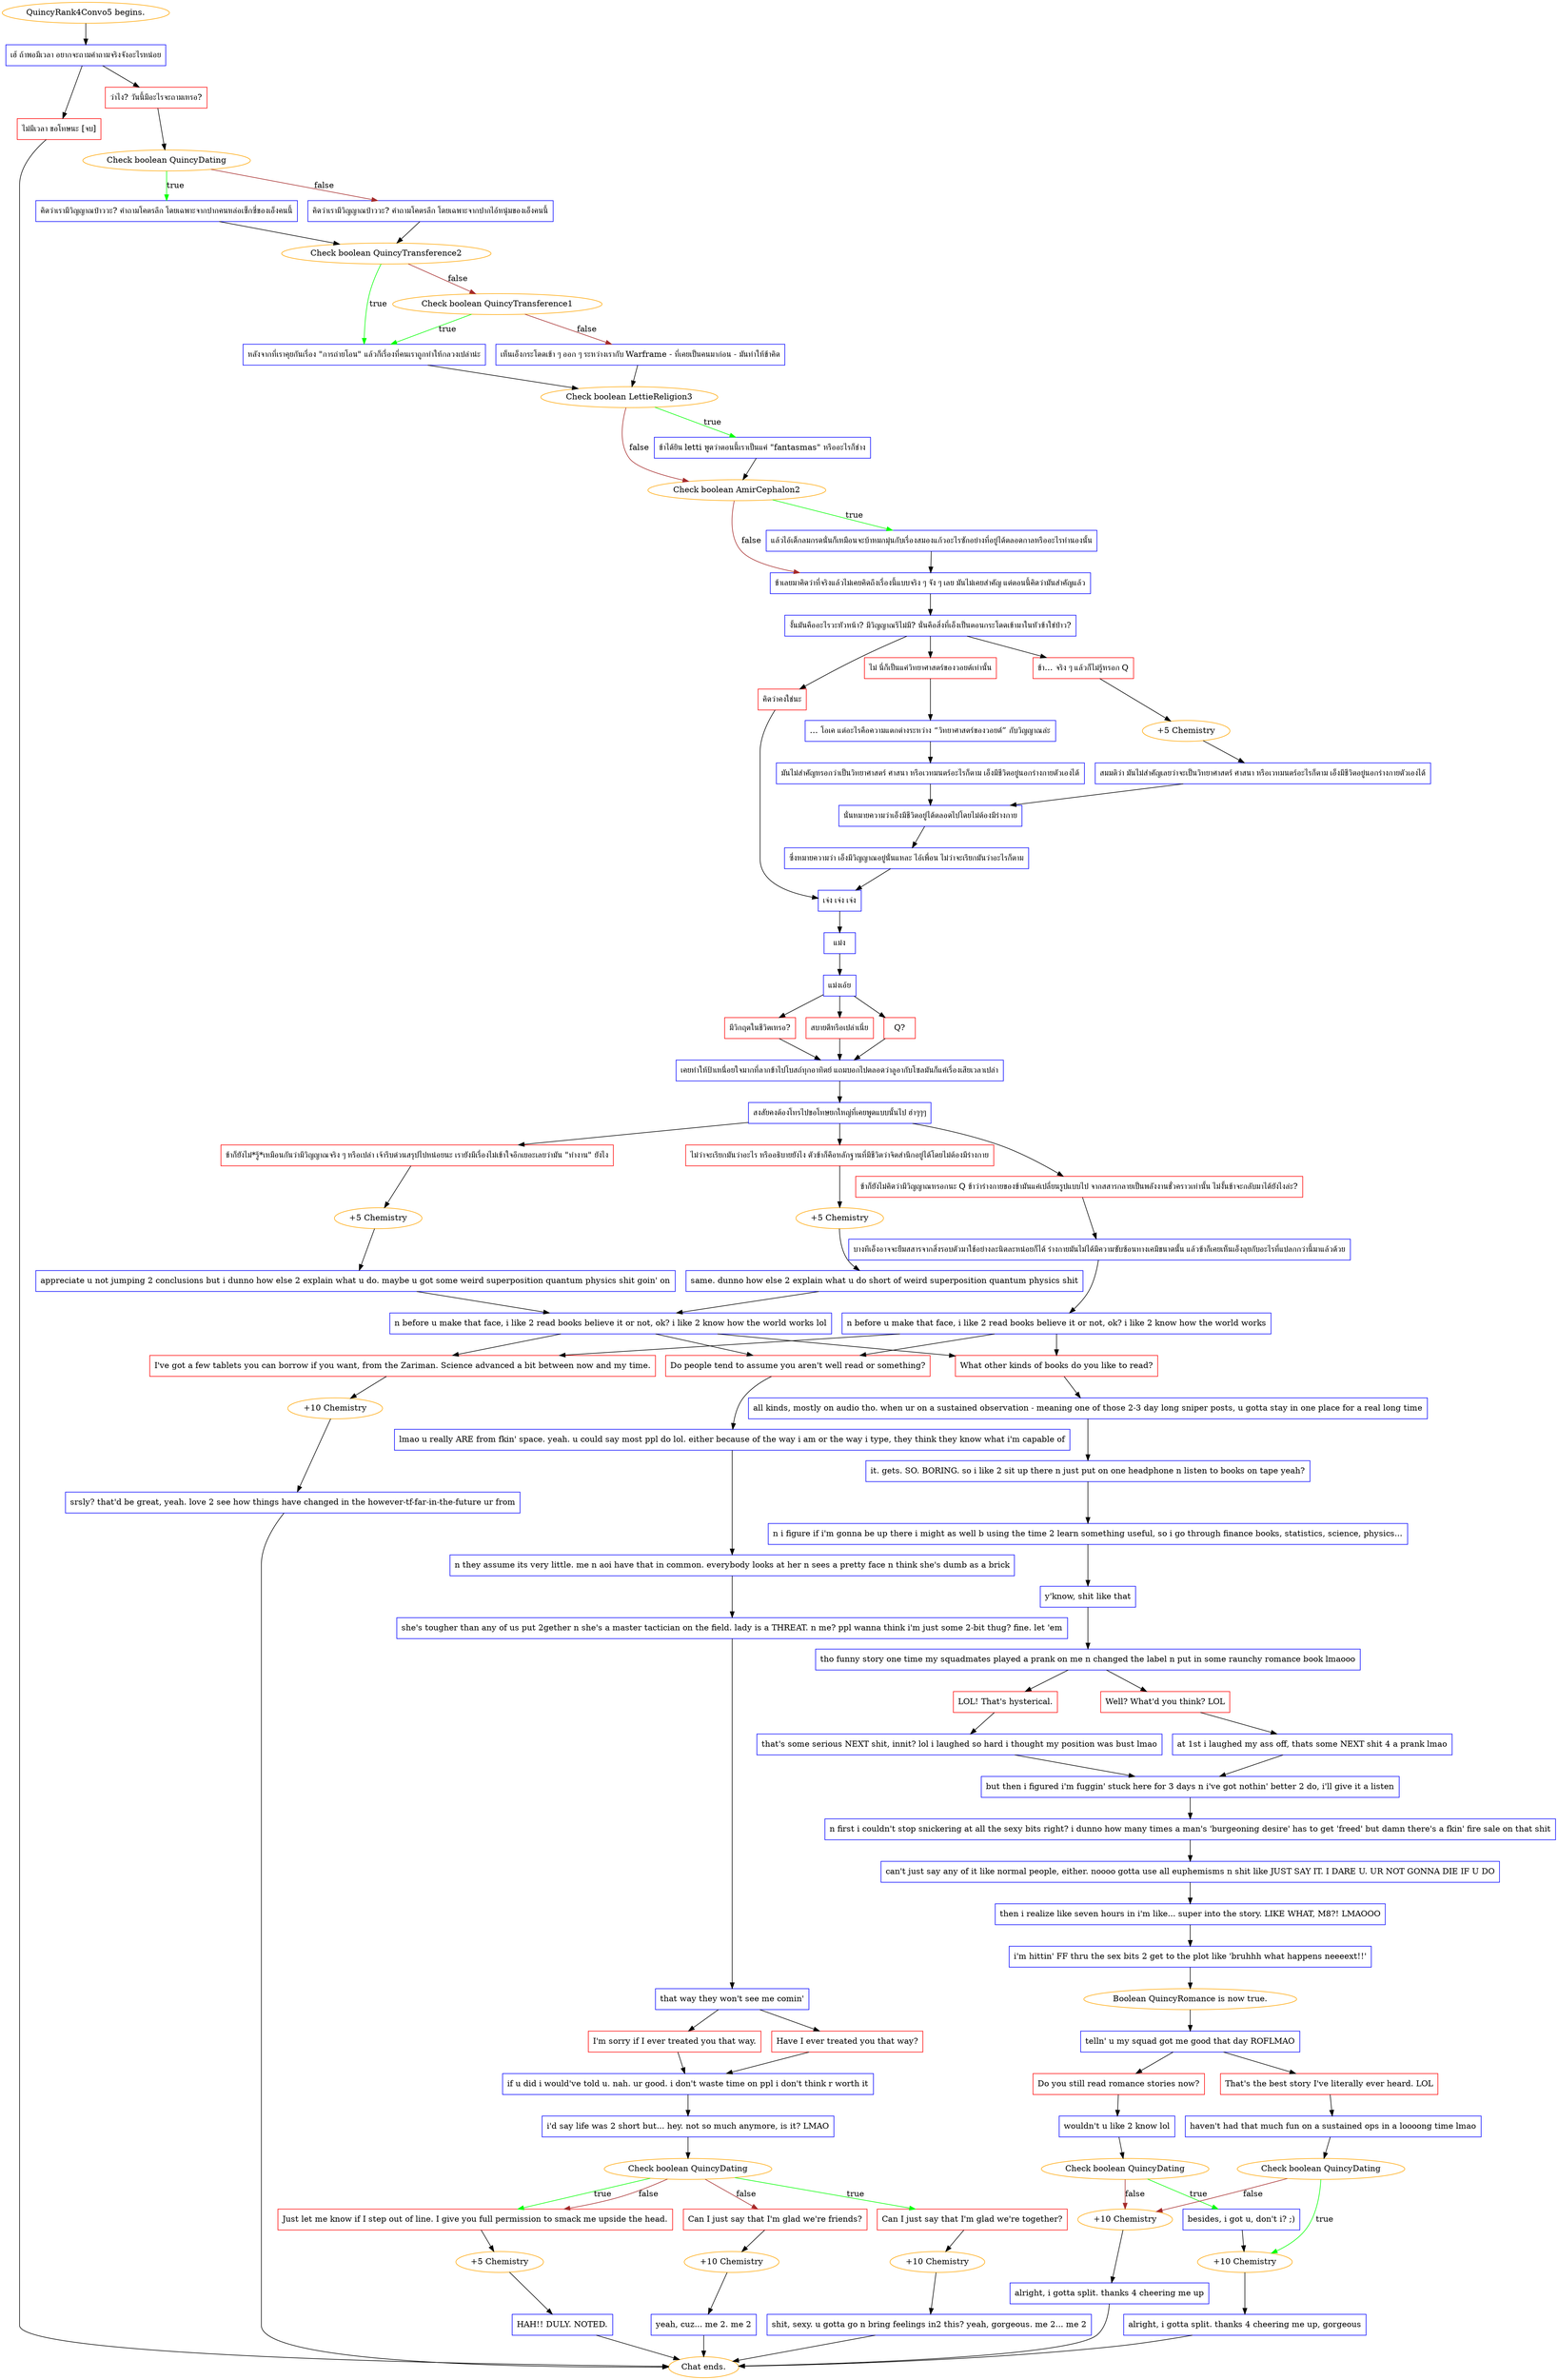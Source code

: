 digraph {
	"QuincyRank4Convo5 begins." [color=orange];
		"QuincyRank4Convo5 begins." -> j1200677960;
	j1200677960 [label="เฮ้ ถ้าพอมีเวลา อยากจะถามคำถามจริงจังอะไรหน่อย",shape=box,color=blue];
		j1200677960 -> j2375389717;
		j1200677960 -> j3150954709;
	j2375389717 [label="ว่าไง? วันนี้มีอะไรจะถามเหรอ?",shape=box,color=red];
		j2375389717 -> j2766287080;
	j3150954709 [label="ไม่มีเวลา ขอโทษนะ [จบ]",shape=box,color=red];
		j3150954709 -> "Chat ends.";
	j2766287080 [label="Check boolean QuincyDating",color=orange];
		j2766287080 -> j4221484013 [label=true,color=green];
		j2766287080 -> j2600560999 [label=false,color=brown];
	"Chat ends." [color=orange];
	j4221484013 [label="คิดว่าเรามีวิญญาณป่าววะ? คำถามโคตรลึก โดยเฉพาะจากปากคนหล่อเซ็กซี่ของเอ็งคนนี้",shape=box,color=blue];
		j4221484013 -> j326257790;
	j2600560999 [label="คิดว่าเรามีวิญญาณป่าววะ? คำถามโคตรลึก โดยเฉพาะจากปากไอ้หนุ่มของเอ็งคนนี้",shape=box,color=blue];
		j2600560999 -> j326257790;
	j326257790 [label="Check boolean QuincyTransference2",color=orange];
		j326257790 -> j2912159964 [label=true,color=green];
		j326257790 -> j612349731 [label=false,color=brown];
	j2912159964 [label="หลังจากที่เราคุยกันเรื่อง \"การถ่ายโอน\" แล้วก็เรื่องที่คนเราถูกทำให้กลวงเปล่าน่ะ",shape=box,color=blue];
		j2912159964 -> j2577201681;
	j612349731 [label="Check boolean QuincyTransference1",color=orange];
		j612349731 -> j2912159964 [label=true,color=green];
		j612349731 -> j2599179468 [label=false,color=brown];
	j2577201681 [label="Check boolean LettieReligion3",color=orange];
		j2577201681 -> j1598058097 [label=true,color=green];
		j2577201681 -> j3776885986 [label=false,color=brown];
	j2599179468 [label="เห็นเอ็งกระโดดเข้า ๆ ออก ๆ ระหว่างเรากับ Warframe - ที่เคยเป็นคนมาก่อน - มันทำให้ข้าคิด",shape=box,color=blue];
		j2599179468 -> j2577201681;
	j1598058097 [label="ข้าได้ยิน letti พูดว่าตอนนี้เราเป็นแค่ \"fantasmas\" หรืออะไรก็ช่าง",shape=box,color=blue];
		j1598058097 -> j3776885986;
	j3776885986 [label="Check boolean AmirCephalon2",color=orange];
		j3776885986 -> j586483832 [label=true,color=green];
		j3776885986 -> j2515037246 [label=false,color=brown];
	j586483832 [label="แล้วไอ้เด็กลมกรดนั่นก็เหมือนจะบ้าหมกมุ่นกับเรื่องสมองแก้วอะไรซักอย่างที่อยู่ได้ตลอดกาลหรืออะไรทำนองนั้น",shape=box,color=blue];
		j586483832 -> j2515037246;
	j2515037246 [label="ข้าเลยมาคิดว่าที่จริงแล้วไม่เคยคิดถึงเรื่องนี้แบบจริง ๆ จัง ๆ เลย มันไม่เคยสำคัญ แต่ตอนนี้คิดว่ามันสำคัญแล้ว",shape=box,color=blue];
		j2515037246 -> j3785131557;
	j3785131557 [label="งั้นมันคืออะไรวะหัวหน้า? มีวิญญาณรึไม่มี? นั่นคือสิ่งที่เอ็งเป็นตอนกระโดดเข้ามาในหัวข้าใช่ป่าว?",shape=box,color=blue];
		j3785131557 -> j3317399599;
		j3785131557 -> j3942968191;
		j3785131557 -> j295032801;
	j3317399599 [label="คิดว่าคงใช่นะ",shape=box,color=red];
		j3317399599 -> j2572448191;
	j3942968191 [label="ไม่ นี่ก็เป็นแค่วิทยาศาสตร์ของวอยด์เท่านั้น",shape=box,color=red];
		j3942968191 -> j4120307029;
	j295032801 [label="ข้า… จริง ๆ แล้วก็ไม่รู้หรอก Q",shape=box,color=red];
		j295032801 -> j1366069361;
	j2572448191 [label="เจ๋ง เจ๋ง เจ๋ง",shape=box,color=blue];
		j2572448191 -> j990345579;
	j4120307029 [label="… โอเค แต่อะไรคือความแตกต่างระหว่าง “วิทยาศาสตร์ของวอยด์” กับวิญญาณล่ะ",shape=box,color=blue];
		j4120307029 -> j2723924968;
	j1366069361 [label="+5 Chemistry",color=orange];
		j1366069361 -> j901636647;
	j990345579 [label="แม่ง",shape=box,color=blue];
		j990345579 -> j1422386334;
	j2723924968 [label="มันไม่สำคัญหรอกว่าเป็นวิทยาศาสตร์ ศาสนา หรือเวทมนตร์อะไรก็ตาม เอ็งมีชีวิตอยู่นอกร่างกายตัวเองได้",shape=box,color=blue];
		j2723924968 -> j2007657756;
	j901636647 [label="สมมติว่า มันไม่สำคัญเลยว่าจะเป็นวิทยาศาสตร์ ศาสนา หรือเวทมนตร์อะไรก็ตาม เอ็งมีชีวิตอยู่นอกร่างกายตัวเองได้",shape=box,color=blue];
		j901636647 -> j2007657756;
	j1422386334 [label="แม่งเอ้ย",shape=box,color=blue];
		j1422386334 -> j1993953334;
		j1422386334 -> j847636395;
		j1422386334 -> j355787491;
	j2007657756 [label="นั่นหมายความว่าเอ็งมีชีวิตอยู่ได้ตลอดไปโดยไม่ต้องมีร่างกาย",shape=box,color=blue];
		j2007657756 -> j897063358;
	j1993953334 [label="มีวิกฤตในชีวิตเหรอ?",shape=box,color=red];
		j1993953334 -> j1498277187;
	j847636395 [label="สบายดีหรือเปล่าเนี่ย",shape=box,color=red];
		j847636395 -> j1498277187;
	j355787491 [label="Q?",shape=box,color=red];
		j355787491 -> j1498277187;
	j897063358 [label="ซึ่งหมายความว่า เอ็งมีวิญญาณอยู่นั่นแหละ ไอ้เพื่อน ไม่ว่าจะเรียกมันว่าอะไรก็ตาม",shape=box,color=blue];
		j897063358 -> j2572448191;
	j1498277187 [label="เคยทำให้ป้าเหนื่อยใจมากที่ลากข้าไปโบสถ์ทุกอาทิตย์ แถมบอกไปตลอดว่าลูอากับโซลมันก็แค่เรื่องเสียเวลาเปล่า",shape=box,color=blue];
		j1498277187 -> j1313804941;
	j1313804941 [label="สงสัยคงต้องโทรไปขอโทษยกใหญ่ที่เคยพูดแบบนั้นไป ฮ่าๆๆๆ",shape=box,color=blue];
		j1313804941 -> j1749236172;
		j1313804941 -> j2421174091;
		j1313804941 -> j3243497797;
	j1749236172 [label="ไม่ว่าจะเรียกมันว่าอะไร หรืออธิบายยังไง ตัวข้าก็คือหลักฐานที่มีชีวิตว่าจิตสำนึกอยู่ได้โดยไม่ต้องมีร่างกาย",shape=box,color=red];
		j1749236172 -> j3367044196;
	j2421174091 [label="ข้าก็ยังไม่*รู้*เหมือนกันว่ามีวิญญาณจริง ๆ หรือเปล่า เจ้ารีบด่วนสรุปไปหน่อยนะ เรายังมีเรื่องไม่เข้าใจอีกเยอะเลยว่ามัน \"ทำงาน\" ยังไง",shape=box,color=red];
		j2421174091 -> j740461353;
	j3243497797 [label="ข้าก็ยังไม่คิดว่ามีวิญญาณหรอกนะ Q ข้าว่าร่างกายของข้ามันแค่เปลี่ยนรูปแบบไป จากสสารกลายเป็นพลังงานชั่วคราวเท่านั้น ไม่งั้นข้าจะกลับมาได้ยังไงล่ะ?",shape=box,color=red];
		j3243497797 -> j1650682003;
	j3367044196 [label="+5 Chemistry",color=orange];
		j3367044196 -> j2402429071;
	j740461353 [label="+5 Chemistry",color=orange];
		j740461353 -> j3817550163;
	j1650682003 [label="บางทีเอ็งอาจจะยืมสสารจากสิ่งรอบตัวมาใช้อย่างละนิดละหน่อยก็ได้ ร่างกายมันไม่ได้มีความซับซ้อนทางเคมีขนาดนั้น แล้วข้าก็เคยเห็นเอ็งลุยกับอะไรที่แปลกกว่านี้มาแล้วด้วย",shape=box,color=blue];
		j1650682003 -> j4046362530;
	j2402429071 [label="same. dunno how else 2 explain what u do short of weird superposition quantum physics shit",shape=box,color=blue];
		j2402429071 -> j1624663169;
	j3817550163 [label="appreciate u not jumping 2 conclusions but i dunno how else 2 explain what u do. maybe u got some weird superposition quantum physics shit goin' on",shape=box,color=blue];
		j3817550163 -> j1624663169;
	j4046362530 [label="n before u make that face, i like 2 read books believe it or not, ok? i like 2 know how the world works",shape=box,color=blue];
		j4046362530 -> j1485985933;
		j4046362530 -> j1305576164;
		j4046362530 -> j1865851679;
	j1624663169 [label="n before u make that face, i like 2 read books believe it or not, ok? i like 2 know how the world works lol",shape=box,color=blue];
		j1624663169 -> j1485985933;
		j1624663169 -> j1305576164;
		j1624663169 -> j1865851679;
	j1485985933 [label="I've got a few tablets you can borrow if you want, from the Zariman. Science advanced a bit between now and my time.",shape=box,color=red];
		j1485985933 -> j54233501;
	j1305576164 [label="What other kinds of books do you like to read?",shape=box,color=red];
		j1305576164 -> j1744519431;
	j1865851679 [label="Do people tend to assume you aren't well read or something?",shape=box,color=red];
		j1865851679 -> j793124171;
	j54233501 [label="+10 Chemistry",color=orange];
		j54233501 -> j3298475703;
	j1744519431 [label="all kinds, mostly on audio tho. when ur on a sustained observation - meaning one of those 2-3 day long sniper posts, u gotta stay in one place for a real long time",shape=box,color=blue];
		j1744519431 -> j6761622;
	j793124171 [label="lmao u really ARE from fkin' space. yeah. u could say most ppl do lol. either because of the way i am or the way i type, they think they know what i'm capable of",shape=box,color=blue];
		j793124171 -> j349095538;
	j3298475703 [label="srsly? that'd be great, yeah. love 2 see how things have changed in the however-tf-far-in-the-future ur from",shape=box,color=blue];
		j3298475703 -> "Chat ends.";
	j6761622 [label="it. gets. SO. BORING. so i like 2 sit up there n just put on one headphone n listen to books on tape yeah?",shape=box,color=blue];
		j6761622 -> j786592857;
	j349095538 [label="n they assume its very little. me n aoi have that in common. everybody looks at her n sees a pretty face n think she's dumb as a brick",shape=box,color=blue];
		j349095538 -> j212101301;
	j786592857 [label="n i figure if i'm gonna be up there i might as well b using the time 2 learn something useful, so i go through finance books, statistics, science, physics...",shape=box,color=blue];
		j786592857 -> j585266063;
	j212101301 [label="she's tougher than any of us put 2gether n she's a master tactician on the field. lady is a THREAT. n me? ppl wanna think i'm just some 2-bit thug? fine. let 'em",shape=box,color=blue];
		j212101301 -> j856518582;
	j585266063 [label="y'know, shit like that",shape=box,color=blue];
		j585266063 -> j117308678;
	j856518582 [label="that way they won't see me comin'",shape=box,color=blue];
		j856518582 -> j3185473819;
		j856518582 -> j742282970;
	j117308678 [label="tho funny story one time my squadmates played a prank on me n changed the label n put in some raunchy romance book lmaooo",shape=box,color=blue];
		j117308678 -> j3581521208;
		j117308678 -> j2634429542;
	j3185473819 [label="Have I ever treated you that way?",shape=box,color=red];
		j3185473819 -> j2828963153;
	j742282970 [label="I'm sorry if I ever treated you that way.",shape=box,color=red];
		j742282970 -> j2828963153;
	j3581521208 [label="LOL! That's hysterical.",shape=box,color=red];
		j3581521208 -> j3533200168;
	j2634429542 [label="Well? What'd you think? LOL",shape=box,color=red];
		j2634429542 -> j1226712993;
	j2828963153 [label="if u did i would've told u. nah. ur good. i don't waste time on ppl i don't think r worth it",shape=box,color=blue];
		j2828963153 -> j3666326362;
	j3533200168 [label="that's some serious NEXT shit, innit? lol i laughed so hard i thought my position was bust lmao",shape=box,color=blue];
		j3533200168 -> j54353555;
	j1226712993 [label="at 1st i laughed my ass off, thats some NEXT shit 4 a prank lmao",shape=box,color=blue];
		j1226712993 -> j54353555;
	j3666326362 [label="i'd say life was 2 short but... hey. not so much anymore, is it? LMAO",shape=box,color=blue];
		j3666326362 -> j2277318633;
	j54353555 [label="but then i figured i'm fuggin' stuck here for 3 days n i've got nothin' better 2 do, i'll give it a listen",shape=box,color=blue];
		j54353555 -> j1092147890;
	j2277318633 [label="Check boolean QuincyDating",color=orange];
		j2277318633 -> j2159732338 [label=true,color=green];
		j2277318633 -> j710538379 [label=true,color=green];
		j2277318633 -> j631304521 [label=false,color=brown];
		j2277318633 -> j710538379 [label=false,color=brown];
	j1092147890 [label="n first i couldn't stop snickering at all the sexy bits right? i dunno how many times a man's 'burgeoning desire' has to get 'freed' but damn there's a fkin' fire sale on that shit",shape=box,color=blue];
		j1092147890 -> j628412608;
	j2159732338 [label="Can I just say that I'm glad we're together?",shape=box,color=red];
		j2159732338 -> j1734536789;
	j710538379 [label="Just let me know if I step out of line. I give you full permission to smack me upside the head.",shape=box,color=red];
		j710538379 -> j651457173;
	j631304521 [label="Can I just say that I'm glad we're friends?",shape=box,color=red];
		j631304521 -> j326300696;
	j628412608 [label="can't just say any of it like normal people, either. noooo gotta use all euphemisms n shit like JUST SAY IT. I DARE U. UR NOT GONNA DIE IF U DO",shape=box,color=blue];
		j628412608 -> j552727331;
	j1734536789 [label="+10 Chemistry",color=orange];
		j1734536789 -> j1237488041;
	j651457173 [label="+5 Chemistry",color=orange];
		j651457173 -> j2046257741;
	j326300696 [label="+10 Chemistry",color=orange];
		j326300696 -> j3057244679;
	j552727331 [label="then i realize like seven hours in i'm like... super into the story. LIKE WHAT, M8?! LMAOOO",shape=box,color=blue];
		j552727331 -> j3254090768;
	j1237488041 [label="shit, sexy. u gotta go n bring feelings in2 this? yeah, gorgeous. me 2... me 2",shape=box,color=blue];
		j1237488041 -> "Chat ends.";
	j2046257741 [label="HAH!! DULY. NOTED.",shape=box,color=blue];
		j2046257741 -> "Chat ends.";
	j3057244679 [label="yeah, cuz... me 2. me 2",shape=box,color=blue];
		j3057244679 -> "Chat ends.";
	j3254090768 [label="i'm hittin' FF thru the sex bits 2 get to the plot like 'bruhhh what happens neeeext!!'",shape=box,color=blue];
		j3254090768 -> j2135393838;
	j2135393838 [label="Boolean QuincyRomance is now true.",color=orange];
		j2135393838 -> j1492383159;
	j1492383159 [label="telln' u my squad got me good that day ROFLMAO",shape=box,color=blue];
		j1492383159 -> j3611162565;
		j1492383159 -> j803964986;
	j3611162565 [label="Do you still read romance stories now?",shape=box,color=red];
		j3611162565 -> j1198921742;
	j803964986 [label="That's the best story I've literally ever heard. LOL",shape=box,color=red];
		j803964986 -> j1135028221;
	j1198921742 [label="wouldn't u like 2 know lol",shape=box,color=blue];
		j1198921742 -> j604126944;
	j1135028221 [label="haven't had that much fun on a sustained ops in a loooong time lmao",shape=box,color=blue];
		j1135028221 -> j1600301015;
	j604126944 [label="Check boolean QuincyDating",color=orange];
		j604126944 -> j3548157724 [label=true,color=green];
		j604126944 -> j1133246837 [label=false,color=brown];
	j1600301015 [label="Check boolean QuincyDating",color=orange];
		j1600301015 -> j3686568174 [label=true,color=green];
		j1600301015 -> j1133246837 [label=false,color=brown];
	j3548157724 [label="besides, i got u, don't i? ;)",shape=box,color=blue];
		j3548157724 -> j3686568174;
	j1133246837 [label="+10 Chemistry",color=orange];
		j1133246837 -> j1895351131;
	j3686568174 [label="+10 Chemistry",color=orange];
		j3686568174 -> j4261962471;
	j1895351131 [label="alright, i gotta split. thanks 4 cheering me up",shape=box,color=blue];
		j1895351131 -> "Chat ends.";
	j4261962471 [label="alright, i gotta split. thanks 4 cheering me up, gorgeous",shape=box,color=blue];
		j4261962471 -> "Chat ends.";
}